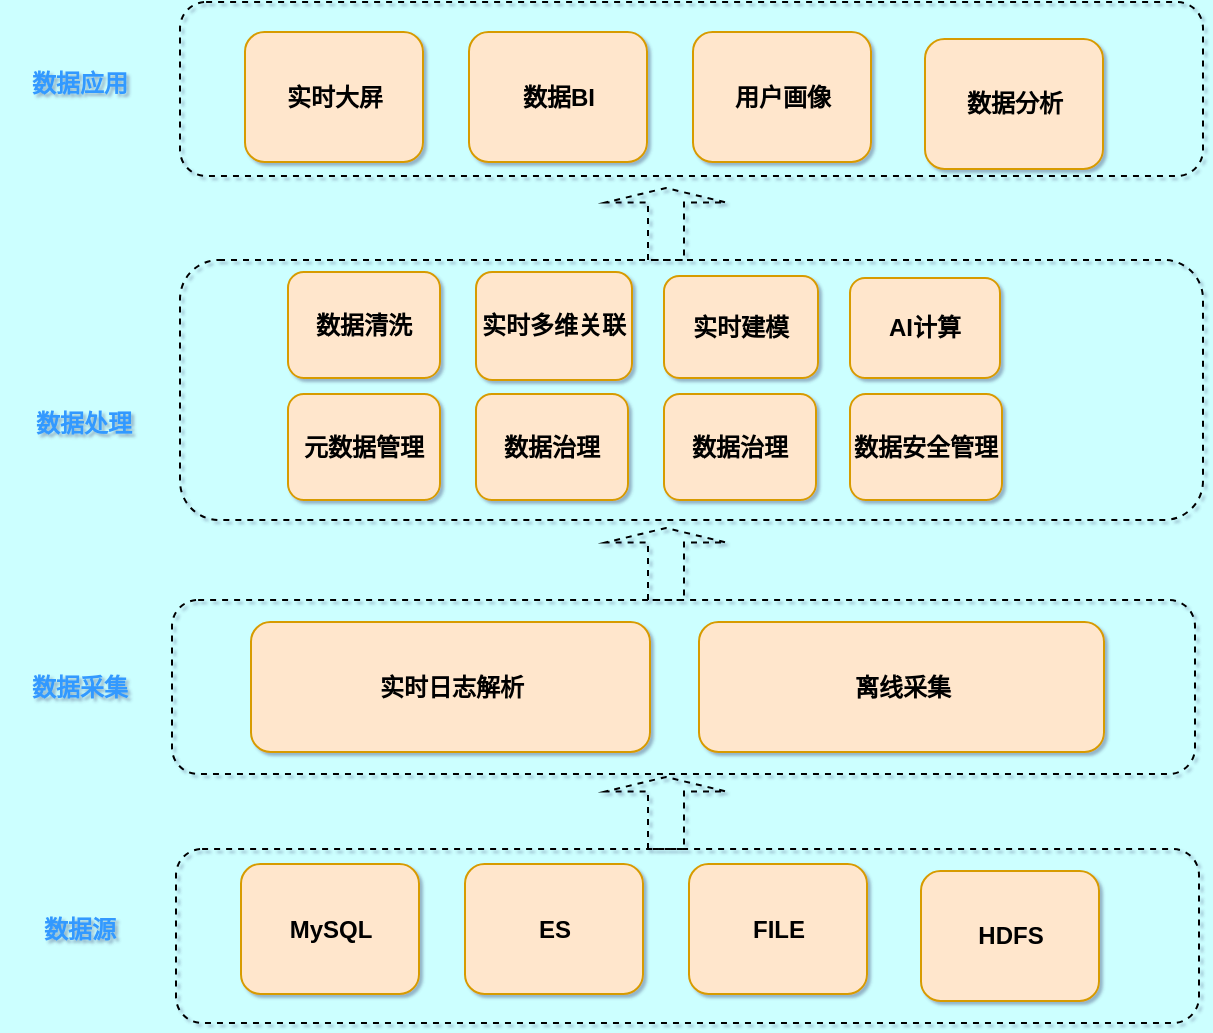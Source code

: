<mxfile version="17.4.5" type="github">
  <diagram id="UJMsLFa42X8FvGDw-vX3" name="Page-1">
    <mxGraphModel dx="1422" dy="762" grid="0" gridSize="10" guides="1" tooltips="1" connect="1" arrows="1" fold="1" page="1" pageScale="1" pageWidth="827" pageHeight="1169" background="#CCFFFF" math="0" shadow="1">
      <root>
        <mxCell id="0" />
        <mxCell id="1" parent="0" />
        <mxCell id="ZsuB_UANE7rcjaerfHN0-4" value="&lt;span&gt;&lt;font color=&quot;#3399ff&quot;&gt;数据处理&lt;/font&gt;&lt;/span&gt;" style="text;html=1;strokeColor=none;fillColor=none;align=center;verticalAlign=middle;whiteSpace=wrap;rounded=0;fontStyle=1" vertex="1" parent="1">
          <mxGeometry x="83" y="294" width="80" height="30" as="geometry" />
        </mxCell>
        <mxCell id="ZsuB_UANE7rcjaerfHN0-6" value="&lt;span&gt;&lt;font color=&quot;#3399ff&quot;&gt;数据采集&lt;/font&gt;&lt;/span&gt;" style="text;html=1;strokeColor=none;fillColor=none;align=center;verticalAlign=middle;whiteSpace=wrap;rounded=0;fontStyle=1" vertex="1" parent="1">
          <mxGeometry x="91" y="425.5" width="60" height="30" as="geometry" />
        </mxCell>
        <mxCell id="ZsuB_UANE7rcjaerfHN0-7" value="MySQL" style="rounded=1;whiteSpace=wrap;html=1;fillColor=#ffe6cc;strokeColor=#d79b00;fontStyle=1" vertex="1" parent="1">
          <mxGeometry x="201.5" y="529" width="89" height="65" as="geometry" />
        </mxCell>
        <mxCell id="ZsuB_UANE7rcjaerfHN0-8" value="&lt;span&gt;&lt;font color=&quot;#3399ff&quot;&gt;数据源&lt;/font&gt;&lt;/span&gt;" style="text;html=1;strokeColor=none;fillColor=none;align=center;verticalAlign=middle;whiteSpace=wrap;rounded=0;fontStyle=1" vertex="1" parent="1">
          <mxGeometry x="91" y="546.5" width="60" height="30" as="geometry" />
        </mxCell>
        <mxCell id="ZsuB_UANE7rcjaerfHN0-19" value="ES" style="rounded=1;whiteSpace=wrap;html=1;fillColor=#ffe6cc;strokeColor=#d79b00;fontStyle=1" vertex="1" parent="1">
          <mxGeometry x="313.5" y="529" width="89" height="65" as="geometry" />
        </mxCell>
        <mxCell id="ZsuB_UANE7rcjaerfHN0-20" value="FILE" style="rounded=1;whiteSpace=wrap;html=1;fillColor=#ffe6cc;strokeColor=#d79b00;fontStyle=1" vertex="1" parent="1">
          <mxGeometry x="425.5" y="529" width="89" height="65" as="geometry" />
        </mxCell>
        <mxCell id="ZsuB_UANE7rcjaerfHN0-21" value="HDFS" style="rounded=1;whiteSpace=wrap;html=1;fillColor=#ffe6cc;strokeColor=#d79b00;fontStyle=1" vertex="1" parent="1">
          <mxGeometry x="541.5" y="532.5" width="89" height="65" as="geometry" />
        </mxCell>
        <mxCell id="ZsuB_UANE7rcjaerfHN0-22" value="实时日志解析" style="rounded=1;whiteSpace=wrap;html=1;fillColor=#ffe6cc;strokeColor=#d79b00;fontStyle=1" vertex="1" parent="1">
          <mxGeometry x="206.5" y="408" width="199.5" height="65" as="geometry" />
        </mxCell>
        <mxCell id="ZsuB_UANE7rcjaerfHN0-25" value="离线采集" style="rounded=1;whiteSpace=wrap;html=1;fillColor=#ffe6cc;strokeColor=#d79b00;fontStyle=1" vertex="1" parent="1">
          <mxGeometry x="430.5" y="408" width="202.5" height="65" as="geometry" />
        </mxCell>
        <mxCell id="ZsuB_UANE7rcjaerfHN0-27" value="数据清洗" style="rounded=1;whiteSpace=wrap;html=1;fillColor=#ffe6cc;strokeColor=#d79b00;fontStyle=1" vertex="1" parent="1">
          <mxGeometry x="225" y="233" width="76" height="53" as="geometry" />
        </mxCell>
        <mxCell id="ZsuB_UANE7rcjaerfHN0-28" value="" style="rounded=1;whiteSpace=wrap;html=1;labelBackgroundColor=#FFE6CC;fontColor=#3399FF;fillColor=none;labelBorderColor=none;dashed=1;fontStyle=1" vertex="1" parent="1">
          <mxGeometry x="169" y="521.5" width="511.5" height="87" as="geometry" />
        </mxCell>
        <mxCell id="ZsuB_UANE7rcjaerfHN0-29" value="实时多维关联" style="rounded=1;whiteSpace=wrap;html=1;fillColor=#ffe6cc;strokeColor=#d79b00;fontStyle=1" vertex="1" parent="1">
          <mxGeometry x="319" y="233" width="78" height="54" as="geometry" />
        </mxCell>
        <mxCell id="ZsuB_UANE7rcjaerfHN0-34" value="实时建模" style="rounded=1;whiteSpace=wrap;html=1;fillColor=#ffe6cc;strokeColor=#d79b00;fontStyle=1" vertex="1" parent="1">
          <mxGeometry x="413" y="235" width="77" height="51" as="geometry" />
        </mxCell>
        <mxCell id="ZsuB_UANE7rcjaerfHN0-35" value="AI计算" style="rounded=1;whiteSpace=wrap;html=1;fillColor=#ffe6cc;strokeColor=#d79b00;fontStyle=1" vertex="1" parent="1">
          <mxGeometry x="506" y="236" width="75" height="50" as="geometry" />
        </mxCell>
        <mxCell id="ZsuB_UANE7rcjaerfHN0-36" value="元数据管理" style="rounded=1;whiteSpace=wrap;html=1;fillColor=#ffe6cc;strokeColor=#d79b00;fontStyle=1" vertex="1" parent="1">
          <mxGeometry x="225" y="294" width="76" height="53" as="geometry" />
        </mxCell>
        <mxCell id="ZsuB_UANE7rcjaerfHN0-38" value="数据治理" style="rounded=1;whiteSpace=wrap;html=1;fillColor=#ffe6cc;strokeColor=#d79b00;fontStyle=1" vertex="1" parent="1">
          <mxGeometry x="319" y="294" width="76" height="53" as="geometry" />
        </mxCell>
        <mxCell id="ZsuB_UANE7rcjaerfHN0-39" value="数据治理" style="rounded=1;whiteSpace=wrap;html=1;fillColor=#ffe6cc;strokeColor=#d79b00;fontStyle=1" vertex="1" parent="1">
          <mxGeometry x="413" y="294" width="76" height="53" as="geometry" />
        </mxCell>
        <mxCell id="ZsuB_UANE7rcjaerfHN0-40" value="数据安全管理" style="rounded=1;whiteSpace=wrap;html=1;fillColor=#ffe6cc;strokeColor=#d79b00;fontStyle=1" vertex="1" parent="1">
          <mxGeometry x="506" y="294" width="76" height="53" as="geometry" />
        </mxCell>
        <mxCell id="ZsuB_UANE7rcjaerfHN0-41" value="实时大屏" style="rounded=1;whiteSpace=wrap;html=1;fillColor=#ffe6cc;strokeColor=#d79b00;fontStyle=1" vertex="1" parent="1">
          <mxGeometry x="203.5" y="113" width="89" height="65" as="geometry" />
        </mxCell>
        <mxCell id="ZsuB_UANE7rcjaerfHN0-42" value="数据BI" style="rounded=1;whiteSpace=wrap;html=1;fillColor=#ffe6cc;strokeColor=#d79b00;fontStyle=1" vertex="1" parent="1">
          <mxGeometry x="315.5" y="113" width="89" height="65" as="geometry" />
        </mxCell>
        <mxCell id="ZsuB_UANE7rcjaerfHN0-43" value="用户画像" style="rounded=1;whiteSpace=wrap;html=1;fillColor=#ffe6cc;strokeColor=#d79b00;fontStyle=1" vertex="1" parent="1">
          <mxGeometry x="427.5" y="113" width="89" height="65" as="geometry" />
        </mxCell>
        <mxCell id="ZsuB_UANE7rcjaerfHN0-44" value="数据分析" style="rounded=1;whiteSpace=wrap;html=1;fillColor=#ffe6cc;strokeColor=#d79b00;fontStyle=1" vertex="1" parent="1">
          <mxGeometry x="543.5" y="116.5" width="89" height="65" as="geometry" />
        </mxCell>
        <mxCell id="ZsuB_UANE7rcjaerfHN0-45" value="" style="rounded=1;whiteSpace=wrap;html=1;labelBackgroundColor=#FFE6CC;fontColor=#3399FF;fillColor=none;labelBorderColor=none;dashed=1;fontStyle=1" vertex="1" parent="1">
          <mxGeometry x="171" y="98" width="511.5" height="87" as="geometry" />
        </mxCell>
        <mxCell id="ZsuB_UANE7rcjaerfHN0-46" value="" style="rounded=1;whiteSpace=wrap;html=1;labelBackgroundColor=#FFE6CC;fontColor=#3399FF;fillColor=none;labelBorderColor=none;dashed=1;fontStyle=1" vertex="1" parent="1">
          <mxGeometry x="167" y="397" width="511.5" height="87" as="geometry" />
        </mxCell>
        <mxCell id="ZsuB_UANE7rcjaerfHN0-47" value="" style="rounded=1;whiteSpace=wrap;html=1;labelBackgroundColor=#FFE6CC;fontColor=#3399FF;fillColor=none;labelBorderColor=none;dashed=1;fontStyle=1" vertex="1" parent="1">
          <mxGeometry x="171" y="227" width="511.5" height="130" as="geometry" />
        </mxCell>
        <mxCell id="ZsuB_UANE7rcjaerfHN0-50" value="&lt;span&gt;&lt;font color=&quot;#3399ff&quot;&gt;数据应用&lt;/font&gt;&lt;/span&gt;" style="text;html=1;strokeColor=none;fillColor=none;align=center;verticalAlign=middle;whiteSpace=wrap;rounded=0;fontStyle=1" vertex="1" parent="1">
          <mxGeometry x="81" y="124" width="80" height="30" as="geometry" />
        </mxCell>
        <mxCell id="ZsuB_UANE7rcjaerfHN0-55" value="" style="shape=singleArrow;direction=north;whiteSpace=wrap;html=1;dashed=1;labelBackgroundColor=#FFE6CC;labelBorderColor=none;fontColor=#3399FF;fillColor=none;fontStyle=1" vertex="1" parent="1">
          <mxGeometry x="384" y="485.5" width="60" height="36" as="geometry" />
        </mxCell>
        <mxCell id="ZsuB_UANE7rcjaerfHN0-56" value="" style="shape=singleArrow;direction=north;whiteSpace=wrap;html=1;dashed=1;labelBackgroundColor=#FFE6CC;labelBorderColor=none;fontColor=#3399FF;fillColor=none;fontStyle=1" vertex="1" parent="1">
          <mxGeometry x="384" y="361" width="60" height="36" as="geometry" />
        </mxCell>
        <mxCell id="ZsuB_UANE7rcjaerfHN0-57" value="" style="shape=singleArrow;direction=north;whiteSpace=wrap;html=1;dashed=1;labelBackgroundColor=#FFE6CC;labelBorderColor=none;fontColor=#3399FF;fillColor=none;fontStyle=1" vertex="1" parent="1">
          <mxGeometry x="384" y="191" width="60" height="36" as="geometry" />
        </mxCell>
      </root>
    </mxGraphModel>
  </diagram>
</mxfile>
